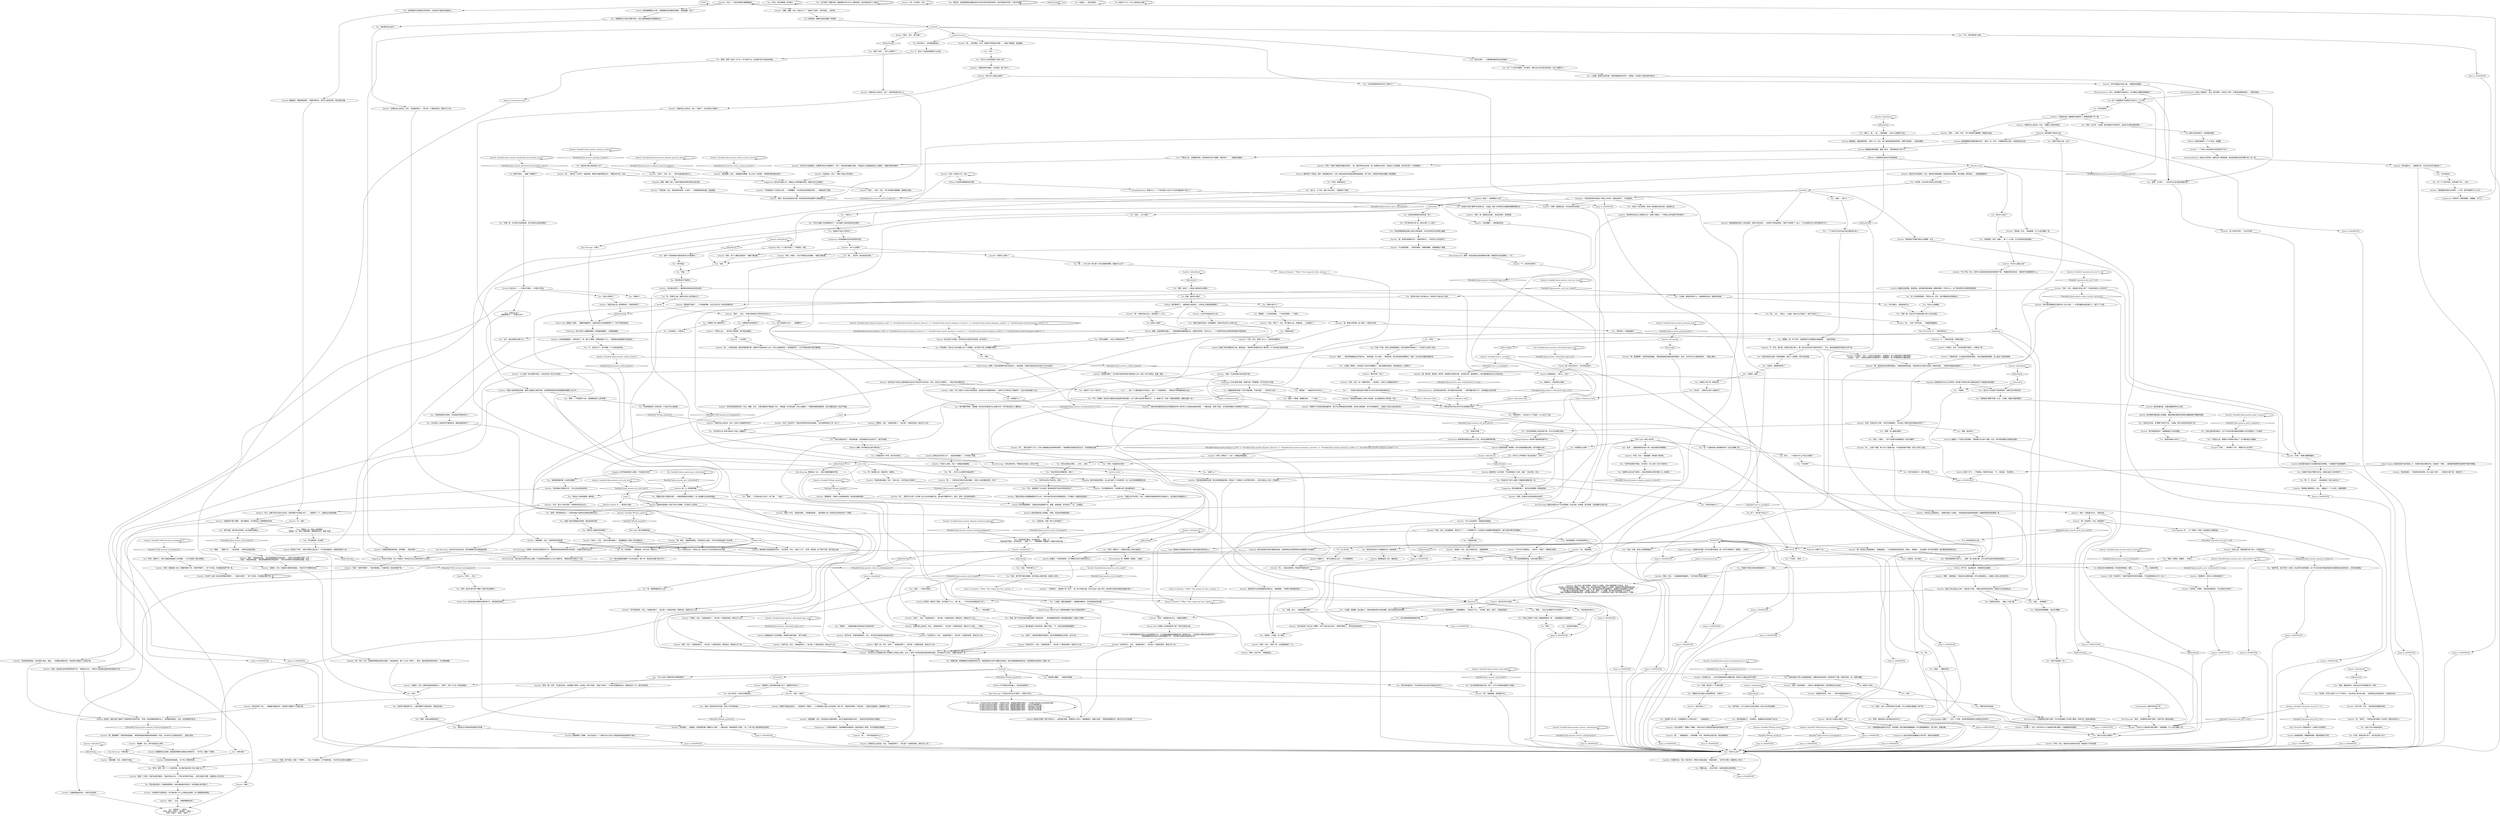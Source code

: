 # PLAZA / ANNETTE
# Daughter of the book shop clerk is standing outside with a small book stand in order to make the shop more inviting. You chat her up.
# ==================================================
digraph G {
	  0 [label="START"];
	  1 [label="input"];
	  2 [label="Annette: “我很抱歉，先生，我真的不知道。”"];
	  3 [label="Kim Kitsuragi: “冰熊冰箱？”"];
	  4 [label="You: “你为什么不帮我呢？我已经没救了，对吗？”"];
	  5 [label="Annette: “犯罪小说讲的是凶杀案，或者入室盗窃之类的内容。还有警察或者私家侦探破案和抓捕犯人的工作。”"];
	  6 [label="Annette: “妈妈说很好。一开始她也有些害怕，有人说这个房子……”她转过头望了望。“被诅咒了。”"];
	  7 [label="You: “被诅咒？怎么个诅咒法？”"];
	  8 [label="You: “破产。”"];
	  9 [label="Jump to: [MAINHUB]"];
	  10 [label="You: “这些……名人是谁？”"];
	  11 [label="You: “这些名人听起来像是一群笨蛋。”"];
	  12 [label="You: “我是一个警探。我推断你是……一个女孩。”"];
	  13 [label="Annette: “不是哈里，先生。我说的是毛很多。头发多……”她摇摇晃晃地站着，有些困惑。"];
	  14 [label="Endurance: 这可不是什么健康的模样。肌肉越来越健壮，心脏越来越弱。"];
	  15 [label="Conceptualization: 他的样子画的根本就不对。"];
	  16 [label="Annette: 她检查着封面，试着估量警探的内心活动。"];
	  17 [label="Annette: “如果你这么说的话，先生。”她调皮地笑了。“他只是一个虚构的角色，根本比不上你。”"];
	  18 [label="Annette: “当然。你来过好几次呢。”她专注地看着你。“你比我上次看见你的时候绝对好多了！”"];
	  19 [label="Annette: 她看着你，眼底满是同情。“如果你想的话，我们可以聊点别的。聊点更好的事。”"];
	  20 [label="Annette: “我觉得名气好像不是这么回事啊，先生……”"];
	  21 [label="You: 别开玩笑了，这些事我都知道！"];
	  22 [label="You: “那这个诅咒……有什么表现吗？”"];
	  23 [label="Annette: “呃……我不确定，先生。我真的不知道诅咒的事……”她看了看周围，有些困惑。"];
	  24 [label="You: “嗯嗯。”（摸摸下巴。）“诅咒的事……暂时先说道这里吧。”"];
	  25 [label="Kim Kitsuragi: “在这次对话开始之前，我们想要解决的问题就是犯罪。”"];
	  26 [label="Drama: 不是头，孩子，是*头脑*！"];
	  27 [label="You: “坚韧不拔。完全不顾个人安危。你必须学会承受痛苦。这个叫马伦的家伙看起来就是会哭着跑回去找妈妈的人。根本没有胆量。”"];
	  28 [label="nohub"];
	  29 [label="Annette: “又见面了，先生！这次你对令人兴奋的新书感兴趣吗？”她慢慢地来回摇晃。"];
	  30 [label="You: 别告诉我该怎么做。"];
	  31 [label="Jump to: [GREETHUB]"];
	  32 [label="Annette: “哦，那很棒啊！”她的笑容很温暖。“我希望前面有刺激的冒险等着你！而且，也许你可以让我妈妈变得……没那么害怕。”"];
	  33 [label="Annette: “天黑的时候，灯光就会变得特别漂亮。”她扫视着周围的建筑，脸上露出了愉快的表情。"];
	  34 [label="Inland Empire: 那为什么这一切感觉就像是个悲伤又奇怪的梦境？"];
	  35 [label="You: “你妈妈跟我说了诅咒的事，不过她不肯让我调查。”"];
	  36 [label="Annette: “呃……”她不知道该说什么了。"];
	  37 [label="Annette: Variable[\"XP.help_annette\"]"];
	  38 [label="Variable[\"XP.help_annette\"]", shape=diamond];
	  39 [label="!(Variable[\"XP.help_annette\"])", shape=diamond];
	  40 [label="Annette: “什么老鼠？我只是看书而已。从来没在这个地方见过老鼠。”"];
	  41 [label="You: “听起来像是很适合晚上给自己讲的故事。也许名声其实并没有那么重要。”"];
	  42 [label="Annette: “不，先生，我不能。克制实在是太累人。要一直记住这样说已经够辛苦的了。不过，我还是很感谢你说我可以停下来。”"];
	  43 [label="Annette: “这幅表情挺友好的，大部分时间来说。”"];
	  44 [label="Annette: “那是什么意思？”"];
	  45 [label="You: “看看我！一头丑恶的野兽，一个失败的警察。一个耻辱。”"];
	  46 [label="Annette: “一张明信片，”她观察了你一阵子。“是一张小的纸片画。你可以在另一面上写字，然后把它送给你的朋友或者是*爱人*。”"];
	  47 [label="dumbhub"];
	  48 [label="Annette: “浪漫小说不会写的，先生。这里面写的都是些漂亮又善良的人，而且最后大家都很开心。”"];
	  49 [label="Jump to: [MAINHUB]"];
	  50 [label="You: “名声……就留给那些自负的人吧。我还有更好的事要做。”"];
	  51 [label="You: “也许……？”"];
	  52 [label="Annette: 她的目光落在了窗户的标志上，上面写着*犯罪，浪漫和名人传记*。她面露喜色，指着它说道：“但是我知道那些书！我们可以讨论书的事。”"];
	  53 [label="You: “好吧。我会展示给你看！”"];
	  54 [label="Annette: “抱歉，抱歉，先生。我还太小了？”她结巴了起来。“我不知道……我不能……”"];
	  55 [label="You: “他们为了出名做了所有那些事，也就*应该*得到惩罚。”"];
	  56 [label="You: “没事的。”"];
	  57 [label="You: “你听见我的话了。把手举起来。”"];
	  58 [label="Annette: “你知道的……就像是一只黑夜里的猫！眼睛又大又圆。”一想到这里，她咯咯地笑了起来。“在一个男人脸上看见确实挺古怪的。”"];
	  59 [label="Electrochemistry: 哦耶！你现在就应该找回那种派对眼。把那些亮片贴在眼睛上，小子。"];
	  60 [label="You: “需要头脑……还有*思想*，如果你能明白我的意思。”"];
	  61 [label="Encyclopedia: 哇！喂喂喂！别着急，小姑娘！"];
	  62 [label="Annette: “嗯嗯，”她回答道，“而且还有点像是谜题。你可以猜谁是犯人，或者好人是怎么抓住他们的。”"];
	  63 [label="You: “……每一个人都在撕扯对方的内心，留下一个空虚的缺口，一颗还会不停刺痛的真空心脏！”"];
	  64 [label="You: “是啊，我老了。大家身上都会发生这种事。”"];
	  65 [label="Kim Kitsuragi: “是的，大家都明白你是*法律*。你真不用一直挂在嘴边。”"];
	  66 [label="You: 我说这些东西我都知道，而且我的确知道，该死。"];
	  67 [label="Jump to: [MAINHUB]"];
	  68 [label="Savoir Faire: 还好她说派对眼的时候声音不大，她妈妈就在附近……"];
	  69 [label="Annette: “我不是有意冒犯你的，先生。抱歉，先生。只是你看起来不像迪克·马伦。”她指着一本书的封面，你在上面看见一个魁梧的维斯珀裔警官。他正冷酷地站在一具女尸前面。"];
	  70 [label="You: 什么也不说。"];
	  71 [label="You: “好吧，现在我要做一些*推论*。”"];
	  72 [label="You: Variable[\"plaza.annette_perc_whitecheck\"]"];
	  73 [label="Variable[\"plaza.annette_perc_whitecheck\"]", shape=diamond];
	  74 [label="!(Variable[\"plaza.annette_perc_whitecheck\"])", shape=diamond];
	  75 [label="You: “有意思。谢谢。”"];
	  76 [label="Annette: “感谢你的好意，先生……”她不知道还能说些什么。"];
	  77 [label="Inland Empire: 是啊，你肯定是那种*死后*成名的人。谁知道呢，你甚至可能会因为死去的*方式*出名呢！"];
	  78 [label="Annette: “那很棒啊，先生！”她的笑容非常热情。"];
	  79 [label="Annette: “为什么会这样呢？”她看起来很困惑。"];
	  80 [label="Annette: “或者是穷姑娘爱上有钱人的故事。总之就是男女之间的事，先生。”"];
	  81 [label="Annette: “哦，那是比莉阿姨。她人很好，只是有点忧虑。”"];
	  82 [label="You: “你必须花钱才能赚到钱，明白了。”"];
	  83 [label="Annette: “好吧，我明白了，先生！”她看起来很困惑。"];
	  84 [label="Kim Kitsuragi: “它没有以任何方式*表现*。它根本不存在。”"];
	  85 [label="You: “小姑娘，请原谅我跑题了。我想跟你聊聊书，还有其他类似的话题。”"];
	  86 [label="Jump to: [MAINHUB]"];
	  87 [label="Annette: 她伸出红彤彤的小手——她的指甲磨破了，几乎啃到了肉里。"];
	  88 [label="Suggestion: 其实她被折服了，她的反应更像是一种防御反射。"];
	  89 [label="Annette: “是啊，但是你已经没有那种派对眼了。”"];
	  90 [label="You: “还不够吗？我敢打赌，我能推断出你*为什么*要咬指甲。我已经想出好几个理由了。”"];
	  91 [label="Annette: 她点点头——一半是出于挑衅，一半是出于热忱。"];
	  92 [label="Annette: “是的，先生。”小姑娘疑惑地看着你。“也许你会对书感兴趣呢？”"];
	  93 [label="Annette: 她露出一个非常关切的表情。“我想我们可以换个话题，先生。我不是有意要让你感到失落的。”"];
	  94 [label="Annette: “是啊，我能看出来。你已经没有派对眼了。”"];
	  95 [label="You: “我可以帮忙——只要残暴地废除自由市场就好。”"];
	  96 [label="You: “灵活性。世界上有成千上万个不同的人，你必须进入他们的大脑——有时候你必须变成凶手，才能抓住凶手。”"];
	  97 [label="Annette: “别这么说。他甚至都不是个真人。你是真实的。”"];
	  98 [label="Annette: IsKimHere()"];
	  99 [label="IsKimHere()", shape=diamond];
	  100 [label="!(IsKimHere())", shape=diamond];
	  101 [label="You: “我喜欢玩游戏……跟别人斗智斗勇。”"];
	  102 [label="You: “好吧，我明白了。我可以看起来跟迪克·马伦很像——只不过我是个真正的警官。”"];
	  103 [label="Jump to: [MAINHUB]"];
	  104 [label="Annette: Variable[\"plaza.annette_heard_of_doomed\"]"];
	  105 [label="Variable[\"plaza.annette_heard_of_doomed\"]", shape=diamond];
	  106 [label="!(Variable[\"plaza.annette_heard_of_doomed\"])", shape=diamond];
	  107 [label="Annette: “这是家书店，先生！我们卖书、明信片还有些桌游。”她指向窗户。“名字叫*犯罪、浪漫和名人传记*。”"];
	  108 [label="Annette: “我的名字叫安妮特，先生。我妈妈叫普莱桑斯，她是这家店的老板。她在里面，照料柜台……或者是整理库存。”"];
	  109 [label="You: “那有没有讲穷小子跟富家女在一起的故事？”"];
	  110 [label="You: “难道你不该去上学的吗？”"];
	  111 [label="Annette: “是的……先生。”你意识到她完全不明白你在说什么。"];
	  112 [label="You: “看那些书也没能让你变得更有名，不是吗？”"];
	  113 [label="Jump to: [Annette: \"\"Mhm!\" She stamps her feet, waiting...\"]"];
	  114 [label="Annette: “你没那么老……也许你还能做些真正重要的事。某些可以*震惊全世界*的事！”"];
	  115 [label="Empathy: 她并没有因为你的问题感到苦恼。她觉得指出任何察觉到的古怪都是不太礼貌的。"];
	  116 [label="You: “那是谁？”（指着浏览书本的女人。）"];
	  117 [label="You: “咳！我没那么老！我挺好的，谢谢你。”"];
	  118 [label="You: “听起来挺严重的。也许我应该……调查一下。”\n“听起来挺严重的。也许我应该……调查一下。”（眯起眼睛，看着窗户上嘎吱作响的木板。）"];
	  119 [label="Annette: Variable[\"plaza.annette_greeting_done\"]"];
	  120 [label="Variable[\"plaza.annette_greeting_done\"]", shape=diamond];
	  121 [label="!(Variable[\"plaza.annette_greeting_done\"])", shape=diamond];
	  122 [label="Jump to: [suspiciouscurse]"];
	  123 [label="Annette: 小女孩不知道该说什么好。"];
	  124 [label="You: “我……呃……别担心，小姑娘。我有点过于激动了。我们不说这个了。”"];
	  125 [label="You: 我的心里没有留下一丝骄傲的情绪。"];
	  126 [label="Annette: “这个笑话不好笑，一点也不好笑。”"];
	  127 [label="Annette: “呃……弗利多，也许吧？”她耸耸肩，眼里闪烁着同情的目光。“酒精对你不好，先生。”"];
	  128 [label="You: 这个小姑娘根本不知道自己在说什么！忘了吧。"];
	  129 [label="You: “所以……一开始你为什么不说认识我呢？”"];
	  130 [label="Annette: 她看着你，眼底满是同情。“振作一点，先生。做个虚构角色要容易得多，他都不用处理……真实的事情。”"];
	  131 [label="Annette: 她感觉到一点点失望，不过很快就走了出来，说道：“没关系的，先生。”"];
	  132 [label="nokimnokim"];
	  133 [label="Kim Kitsuragi: 警督没有因为这个评论而畏缩，完全没有一丝畏缩。毫不畏缩，这是需要付出努力的。"];
	  134 [label="Annette: IsKimHere()"];
	  135 [label="IsKimHere()", shape=diamond];
	  136 [label="!(IsKimHere())", shape=diamond];
	  137 [label="You: “这只是普通的物品买卖，孩子。对于大多数来说都是行不通的。”"];
	  138 [label="Kim Kitsuragi: “犯罪是一种违背法律规定的行为，需要接受民事或者刑事判决的惩罚。它是被*法律*禁止的。”"];
	  139 [label="You: “不管怎么说，在破案的时候，你的身体状况并不重要。而是你的……”（指着你的脑袋。）"];
	  140 [label="You: “没种的男人！马伦没什么了不起的，什么也比不上我。”"];
	  141 [label="Annette: “那方面的书……我看得不多。也许你应该问问我妈妈？”"];
	  142 [label="Half Light: 这些人该*死*。"];
	  143 [label="Annette: “我很抱歉，先生，现在我没办法跟你聊天。我正忙着我的家庭作业呢……我现在有好多家庭作业要做。”"];
	  144 [label="mullenhat"];
	  145 [label="Savoir Faire: 好像有人说*偷溜进地下室*？我们应该这么做。"];
	  146 [label="Conceptualization: *那是*什么？一个未完成的小说点子卡在你前脑的某个地方了？"];
	  147 [label="Electrochemistry: 之后有机会的时候，你应该解决这些问题——只要*喝醉*就可以了。这样就能让他们好看！"];
	  148 [label="Composure: 你没能推断出任何实质性的东西。"];
	  149 [label="Annette: “现在我在家学习。我要帮妈妈维持这家店的运转。”"];
	  150 [label="Annette: “是不应该，但是好像是真的。总之，他们说在这里做生意会被诅咒的。”"];
	  151 [label="Annette: “那也太恶心了。”"];
	  152 [label="Annette: “但是它能让名人变得更有名！”她愉快地笑了。"];
	  153 [label="Annette: “是的！还有希望的……很多名人都是晚年成名，甚至是死后才出名的。”"];
	  154 [label="You: “谢谢你，小姑娘。你人很好。”"];
	  155 [label="Jump to: [MAINHUB]"];
	  156 [label="You: “我得走了。”[离开]\n“好吧，再见。回见了，安妮特。”[离开。]\n“好的，明白了。回见。”[离开。]"];
	  157 [label="Jump to: [MAINHUB]"];
	  158 [label="You: “你真是个好士兵，已经懂得努力工作的价值了。”（拍拍她的头。）"];
	  159 [label="You: “生活很恶心。非常恶心。”"];
	  160 [label="Annette: “这种情况不是很常见。你不能在两个坏人之间做出选择吧，没人想看那种故事的。”"];
	  161 [label="Annette: “那真是太酷了！也许他们会用你的相片做封面什么的！站在一具尸体旁边，拿着一把枪……”"];
	  162 [label="You: “不过，如果我死了才出名呢？那样就享受不到名声带来的好处了。”"];
	  163 [label="Annette: “你说的很有道理，先生！”她点点头，也许有些过于激动了。"];
	  164 [label="Annette: “如果你这么说的话，先生！”她的笑容很打动人心。"];
	  165 [label="Annette: IsKimHere()"];
	  166 [label="IsKimHere()", shape=diamond];
	  167 [label="!(IsKimHere())", shape=diamond];
	  168 [label="mindhub"];
	  169 [label="Volition: 抱歉，我不确定自己是不是听错了……"];
	  170 [label="Annette: “是的……好的，先生！”她飞快地眨巴着眼睛，即困惑又放松。"];
	  171 [label="You: “还有些其他提示……”"];
	  172 [label="Annette: “希望如此，先生！”她揉了揉自己的红鼻子。"];
	  173 [label="Jump to: [MAINHUB]"];
	  174 [label="Annette: “呃，不太明白，先生。”"];
	  175 [label="You: “看见没，这就是看那些胡编乱造的马伦的书给你带来的影响。现在你面对的可是一个真正的警察。”"];
	  176 [label="Annette: “是的，先生！”她调皮地笑了。“他只是一个虚构的角色，我明白的。他根本比不上你。”"];
	  177 [label="Drama: 嘘！您忘记托词了。您大声说出来了。"];
	  178 [label="Annette: Variable[\"plaza.annette_whitecheck_logic_you\"]"];
	  179 [label="Variable[\"plaza.annette_whitecheck_logic_you\"]", shape=diamond];
	  180 [label="!(Variable[\"plaza.annette_whitecheck_logic_you\"])", shape=diamond];
	  181 [label="Annette: “我很抱歉，先生。”她看着你的眼睛，脸上闪过一丝同情。“希望情况很快就会变好。”"];
	  182 [label="Annette: “你好啊，大警探。”她的笑容很热情。“你又是来买书的吗？”"];
	  183 [label="Jump to: [GREETHUB]"];
	  184 [label="You: 好了，我已经下定决心了。"];
	  185 [label="Annette: “每片雪花都像是天空赐予的一份小礼物。”一片雪花飘落在她的鼻子上，她打了个冷战。"];
	  186 [label="You: “我想，一切都会好的。”"];
	  187 [label="Jump to: [MAINHUB]"];
	  188 [label="Annette: “我想它可能会适合你……”她递给你一顶帽子——几乎跟封面上迪克·马伦的帽子一模一样。“感谢你的帮助！不是对我——而是对这座城市。就像警探一样。”"];
	  189 [label="You: “还有一件事。我怎么进到那里面去？我已经跟你妈妈聊过了，不过她不让任何人进去。”"];
	  190 [label="Annette: “有时候他们会暂时分手，不过之后总是会和好的。”"];
	  191 [label="Annette: IsKimHere()"];
	  192 [label="IsKimHere()", shape=diamond];
	  193 [label="!(IsKimHere())", shape=diamond];
	  194 [label="Half Light: 他们全都是笨蛋。"];
	  195 [label="Annette: Variable[\"doomed.annette_altgreet_passives_shown\"]"];
	  196 [label="Variable[\"doomed.annette_altgreet_passives_shown\"]", shape=diamond];
	  197 [label="!(Variable[\"doomed.annette_altgreet_passives_shown\"])", shape=diamond];
	  198 [label="Annette: “好吧……先生。”"];
	  199 [label="You: “生意怎么样？”\n（摆脱掉寒冷。）“生意怎么样？”"];
	  200 [label="You: “老鼠一直在啃你的手指甲。恶劣工作环境的童工……”"];
	  201 [label="Annette: “我是一个信号，代表书店是开着的。”她急切地点点头。“不然大家可能不知道……他们会错过*犯罪、浪漫和名人传记*的。”"];
	  202 [label="Annette: “是的……先生。”她略带歉意的笑了。"];
	  203 [label="You: “如果真的写的很好呢？”"];
	  204 [label="You: “经济完全是关乎信任的，好吧。”"];
	  205 [label="Annette: “如果你这么说的话，先生！”她笑了，也许有些过于激动了。"];
	  206 [label="You: “贪婪，孩子。一直都是因为贪婪。”"];
	  207 [label="Empathy: 黑暗，傲慢，暴力。很有可能是对某种东西的过度补偿。"];
	  208 [label="Jump to: [MAINHUB]"];
	  209 [label="Annette: “不过那好像是……同样的事情。”她眯起眼睛，试图破解这个难题。"];
	  210 [label="Jump to: [Romance hub]"];
	  211 [label="Annette: 她摇摇晃晃，频繁更换双脚，看起来困惑又不安。"];
	  212 [label="Annette: Variable[\"plaza.annette_paint_romance\"]"];
	  213 [label="Variable[\"plaza.annette_paint_romance\"]", shape=diamond];
	  214 [label="!(Variable[\"plaza.annette_paint_romance\"])", shape=diamond];
	  215 [label="Jump to: [MAINHUB]"];
	  216 [label="You: “仔细一想，这似乎并不是适合跟小孩子讨论的话题。”"];
	  217 [label="Annette: 她紧张地看了看周围。双手还是紧紧握在身前。她不想展示出来。"];
	  218 [label="You: “你这么觉得吗？好吧，那就做得更好一些——做些跟我有关的推断吧。”"];
	  219 [label="Annette: “因为你平时不这样。”"];
	  220 [label="You: “我有跟你说过话吗？”"];
	  221 [label="Annette: “当然不会，先生。”她调皮地笑了。“他只是一个虚构的角色，根本比不上你。”"];
	  222 [label="You: “警察必须有*正确的东西*。一种根深蒂固的法律意识。没人会跟着马伦这样的弱者。”"];
	  223 [label="You: “事实上，我……我……我很抱歉……我什么也推断不出来。”"];
	  224 [label="Kim Kitsuragi: 警督慢慢地——极其缓慢地——意识到了什么。“派对眼。是的，当然了。那就说得通了。”"];
	  225 [label="You: “我很伤心，而且我的头很痛。”"];
	  226 [label="You: “没什么，忘了吧。迪克·马伦烂透了，我就是这个意思。”"];
	  227 [label="Jump to: [Annette: \"\"Mhm!\" She stamps her feet, waiting...\"]"];
	  228 [label="Annette: “嗯！”她跺跺脚，等待着你开口。"];
	  229 [label="Annette: “当然了，先生。呃……”她不知道还能说些什么。"];
	  230 [label="Annette: “那我就不知道了……不过我能想象，出名之后生活一定会变得更好吧。”"];
	  231 [label="Annette: “嗯。妈妈真的会变得特别激动。”她摇摇晃晃地站着。“我觉得你可以想办法消除一些她的恐惧……然后她可能就会相信你了。”"];
	  232 [label="Jump to: [MAINHUB]"];
	  233 [label="Annette: “呃……这是个问题。唯一的入口就是书店，不过我妈妈挺严格的，她不让任何人进去。”"];
	  234 [label="Annette: “一台冰箱？”"];
	  235 [label="Jump to: [MAINHUB]"];
	  236 [label="Annette: “我很高兴能帮到你，先生。”她露出了一个大大的、热情的微笑。"];
	  237 [label="Annette: Variable[\"XP.help_annette\"]"];
	  238 [label="Variable[\"XP.help_annette\"]", shape=diamond];
	  239 [label="!(Variable[\"XP.help_annette\"])", shape=diamond];
	  240 [label="You: “他的样子画的都不对。人类的肩膀不可能这样的，透视完全错了。”"];
	  241 [label="Annette: “没错。不过目前我们的生意还不错。”"];
	  242 [label="Logic: 看来绝大多数看这些书的人都没有因此而变成名人。"];
	  243 [label="You: “你不用叫我‘先生’的。我也只是个工人而已。”"];
	  244 [label="Annette: “也许它们只是害怕……这些书！”她笑了，略微有点紧张。"];
	  245 [label="You: “你为什么会觉得我是个成年人呢？”"];
	  246 [label="Annette: 她露出一个探询的表情，并不理解你古怪行动背后的含义。"];
	  247 [label="Jump to: [dumbhub]"];
	  248 [label="noshivershub"];
	  249 [label="Annette: “呃……”女孩在你们俩之间来回地看。“还有什么别的要谈的吗，先生？”"];
	  250 [label="Annette: “你是什么意思，先生？”她看起来很谨慎。"];
	  251 [label="You: “你在咬指甲。”"];
	  252 [label="Electrochemistry: 别这么吊着我们，老兄。敞开胸怀，体验这个世界，扩展你的感悟和知觉——用安非他命。"];
	  253 [label="Annette: “不像你，先生。”她调皮地笑了。“他只是一个虚构的角色，根本比不上你。”"];
	  254 [label="Annette: 她的眼睛里闪烁着同情的光芒。“振作一点，先生。不需要把你自己跟一个虚构角色对比的。”"];
	  255 [label="You: “其实，我宁愿不做任何推断。每次我这么做的时候，就会有人受伤。”"];
	  256 [label="Annette: “学校？”她揉了揉被冻得通红的鼻子。“呃，我的学校在布吉街，是一栋黄色的大房子。那边的人负责管理。他们说它是一个*慈善团体*。”"];
	  257 [label="You: “他们没有被诅咒。不过你妈妈应该从他们的错误当中学习。”"];
	  258 [label="Annette: IsKimHere()"];
	  259 [label="IsKimHere()", shape=diamond];
	  260 [label="!(IsKimHere())", shape=diamond];
	  261 [label="Annette: “犯罪就是罪犯做的事。还有警察……解决的事？”"];
	  262 [label="You: “灵魂。那个叫马伦的家伙看起来像个*提线玩偶*——谁会尊重那张脸啊？根本画都没画对！他缺少*灵魂*。”"];
	  263 [label="Annette: “是的！就像迪克·马伦一直戴的那顶一样。”她咧开嘴笑了。“有了它的话，你会看起来更严肃一些。”"];
	  264 [label="Annette: “是的！”她咧开嘴笑了。“我打赌你戴上一定很好看。肯定显得很严肃。”"];
	  265 [label="Jump to: [MAINHUB]"];
	  266 [label="Composure: 一个疯狂的瘾君子，他的眼睛会快速转动。她说的是这个意思。你也可能是在做鬼脸。"];
	  267 [label="Empathy: 你赢不了的。"];
	  268 [label="You: “你叫什么名字？”"];
	  269 [label="MAINHUB"];
	  270 [label="You: “犯罪是怎么回事？！”"];
	  271 [label="You: “如果你以后长成个聪明人，就会发现根本没有所谓的‘大人’这回事。”"];
	  272 [label="Annette: “他们为什么要这么做呢，先生？”"];
	  273 [label="You: “好吧，是啊，等下一个人来的时候，你又要开始叫他们‘先生’或者‘女士’了。”"];
	  274 [label="Annette: “不管怎么说……”她又看了看周围，鼻子被冻地通红。"];
	  275 [label="Annette: “呃……那也许可以吧。也许那个女士会决定谁都不选，因为她不需要坏男人。是的，那样一定会很有意思的！”"];
	  276 [label="Annette: Variable[\"plaza.annette_exit_mid_intro\"]"];
	  277 [label="Variable[\"plaza.annette_exit_mid_intro\"]", shape=diamond];
	  278 [label="!(Variable[\"plaza.annette_exit_mid_intro\"])", shape=diamond];
	  279 [label="Annette: “很明显，先生。”她调皮地笑了。“他只是一个虚构的角色，根本比不上你。”"];
	  280 [label="Annette: “呃……没有？我不知道……”她疑惑地看着你。"];
	  281 [label="Annette: “嗯！”她热切地点点头，显然是松了一口气。"];
	  282 [label="You: 这就是我！像塞尔维亚的雄狮一样骄傲。"];
	  283 [label="Volition: 是时候放手了。你都快把小孩弄哭了。这样会让你感到很骄傲吗？"];
	  284 [label="Volition: 你不是真正的机器人，你应该知道的吧？"];
	  285 [label="Annette: “是的！我一直都站在这里。”她站在原地，来回摇晃。"];
	  286 [label="Annette: “他当然不行，先生。”她调皮地笑了。“他只是一个虚构的角色，根本比不上你。”"];
	  287 [label="Annette: “像你一样，先生，当然了。”她调皮地笑了。“他只是一个虚构的角色，根本比不上你。”"];
	  288 [label="Rhetoric: 这里面肯定有经济方面的原因。"];
	  289 [label="You: “不，这样太过了。我不想跟一个小女孩说这种话。”"];
	  290 [label="You: “好吧，我想我会的。”"];
	  291 [label="Annette: Variable[\"plaza.annette_shivers_schoolmemory\"]"];
	  292 [label="Variable[\"plaza.annette_shivers_schoolmemory\"]", shape=diamond];
	  293 [label="!(Variable[\"plaza.annette_shivers_schoolmemory\"])", shape=diamond];
	  294 [label="Annette: “是的！”她愉快地说道。“请去里面看看我们的商品吧——明信片和桌游都在里面，先生。”\n“是的！”她愉快地说道。“请去里面看看我们的商品吧——你问过的明信片和桌游都在里面，先生。”"];
	  295 [label="Annette: 安妮特看着你刮过胡子之后刺楞楞的下巴。它与周围油腻腻的络腮胡形成了鲜明的对比。“也许我可以跟你说说我们的书？”\n安妮特看着你刮过胡子之后刺楞楞的下巴。“也许我可以跟你说说我们的书？”"];
	  296 [label="Jump to: [suspiciouscurse]"];
	  297 [label="You: “我可以问你点问题吗？”"];
	  298 [label="GREETHUB"];
	  299 [label="Annette: “先生？你还好吗？”她的声音突然传进你的脑海。“你已经默默地站了好一会儿了……”"];
	  300 [label="Annette: Variable[\"XP.help_annette\"]"];
	  301 [label="Variable[\"XP.help_annette\"]", shape=diamond];
	  302 [label="!(Variable[\"XP.help_annette\"])", shape=diamond];
	  303 [label="Annette: “是的，她会因为这件事变得特别严厉。”安妮特点点头。“妈妈不让我溜进后面的房间或者地下室。”"];
	  304 [label="You: “嗨。”"];
	  305 [label="Annette: “这类书讲的都是有钱的女性需要在好男人和坏男人之间做出选择的故事。”一想到这里，她笑了起来，也许是在想象处于这种情况下的自己。"];
	  306 [label="You: “有些人不会注意到，其他人没有被恰当地忘掉。这就是生活。”"];
	  307 [label="You: “你很冷。我能帮到你吗？”"];
	  308 [label="Annette: “谢谢你，先生！我工作很努力的。”她面带微笑。"];
	  309 [label="Annette: “我知道，先生。”她跺跺脚，为了让自己暖和一些。"];
	  310 [label="You: “如果两个男人都很坏呢？”"];
	  311 [label="You: “你知道的，经济，就像……每一个人买卖、生产和消费东西的网络。”"];
	  312 [label="Annette: “我想是因为她的丈夫很坏。人不好，要不就是帮不上什么忙。”"];
	  313 [label="Annette: “别伤心，先生。”她似乎真的很担心。“很抱歉我说了迪克·马伦的那些话。”"];
	  314 [label="Annette: “那就算不上是合格的浪漫小说了。更像是日常生活！”"];
	  315 [label="You: 这是什么感觉？"];
	  316 [label="Jump to: [Romance hub]"];
	  317 [label="Annette: “好吧！”她睁大眼睛看着你。"];
	  318 [label="Jump to: [MAINHUB]"];
	  319 [label="Annette: 她看着封面的插图，皱紧了眉头。“那好像有些小孩子气……”"];
	  320 [label="Annette: “也许你可以给我展示一些警察*真正的*推理技巧，先生？”她的笑容温暖又安慰，不像迪克·马伦那副高高在上的模样。“就像书里写的那样！”"];
	  321 [label="Annette: “头。没错！”"];
	  322 [label="You: “不不，你想想！他们陷入痛苦和互相指责的恶性循环。这个过程只会变得*特别冗长*，让人筋疲力尽，终其一生都伤痕累累，就像幻肢症一样！”"];
	  323 [label="Annette: “很抱歉，先生，我不知道该怎么帮你……”"];
	  324 [label="Jump to: [MAINHUB]"];
	  325 [label="Annette: “如果你这么说的话，先生。还有什么我能帮你的吗？”"];
	  326 [label="Annette: Variable[\"plaza.annette_white_success_nervous\"]"];
	  327 [label="Variable[\"plaza.annette_white_success_nervous\"]", shape=diamond];
	  328 [label="!(Variable[\"plaza.annette_white_success_nervous\"])", shape=diamond];
	  329 [label="You: “是啊，我找到进入诅咒商业区的办法了。”"];
	  330 [label="Annette: “哈！”她笑了。“你是说冰熊冰箱吗？老天啊，那家伙特别吓人。”"];
	  331 [label="Composure: 能取得的成就还远远不止于此。她也应该做同样的事。"];
	  332 [label="Annette: “不，你没有派对眼了。”"];
	  333 [label="Annette: Variable[\"plaza.annette_blackcheck_electrochem_narco\"]"];
	  334 [label="Variable[\"plaza.annette_blackcheck_electrochem_narco\"]", shape=diamond];
	  335 [label="!(Variable[\"plaza.annette_blackcheck_electrochem_narco\"])", shape=diamond];
	  336 [label="You: “那有没有讲*男女关系*完全没结果的书呢？”"];
	  337 [label="Romance hub"];
	  338 [label="You: “你可以说整个经济都被诅咒了，所以每隔一段时间就会发生崩溃。”"];
	  339 [label="Annette: “那是一本书。”她指向货摊。“书里面有故事——就好像某人用一封特别长的信给你讲了个故事。”"];
	  340 [label="You: “没关系……我其实也没什么要说的了。”"];
	  341 [label="Annette: “遵命！”"];
	  342 [label="You: “这栋危房里居然没有老鼠？怪了。”"];
	  343 [label="You: “名声听起来挺不错的。也许某天，有人会写一本关于我的书。”"];
	  344 [label="Jump to: [MAINHUB]"];
	  345 [label="You: “话说回来，这是一家什么样的商店？”"];
	  346 [label="You: “聪明是当*警察*的唯一方法，小姑娘。我能比他做得更好。”"];
	  347 [label="Annette: “好吧……”她咳嗽了几声。“那要不买几本书吧？”"];
	  348 [label="Annette: “还可以吧，先生。”她还是有些抵触的倾向。"];
	  349 [label="Annette: “那不是很危险吗？”她看着迪克·马伦的插图。"];
	  350 [label="Annette: “你当然可以，先生。”她调皮地笑了。“他只是一个虚构的角色，根本比不上你。”"];
	  351 [label="Annette: “如果你这么说的话，先生。”她调皮地笑了。“他只是一个虚构的角色，根本比不上你的……*灵魂*。”"];
	  352 [label="Empathy: 这就是真正专业主义的体现。他对眼下这种状况的兴趣远远超出了他表露出来的镇定。"];
	  353 [label="You: “和你没关系。不管怎么说，我对这个叫马伦的家伙完全无感。”"];
	  354 [label="You: “哇哦，看看这家伙。我永远也不会变得像马伦一样好。”"];
	  355 [label="Kim Kitsuragi: “大家都明白你是*法律*。所以你的胳膊上才有那个徽章。你真不用一直挂在嘴边的。”"];
	  356 [label="Annette: “好吧，先生。这一切都非常有……*启发性*。还有什么我能帮你的吗？”"];
	  357 [label="You: “迪克·马伦与错误的身份。”"];
	  358 [label="Annette: IsKimHere()"];
	  359 [label="IsKimHere()", shape=diamond];
	  360 [label="!(IsKimHere())", shape=diamond];
	  361 [label="You: “所以那里有一台冰箱？”"];
	  362 [label="Annette: “你看起来不像个警察。”她打量着你，似乎想找出一些像警察的东西。"];
	  363 [label="You: “好吧。”"];
	  364 [label="You: “等等，你是从哪里找到的？”"];
	  365 [label="Annette: 她仔细查看图片，试着找出到底哪里不对。接着，她耸耸肩，把书放在了一边，心有疑虑。"];
	  366 [label="Jump to: [Romance hub]"];
	  367 [label="Annette: “他们说这个诅咒让这里的商店永远也不会真正的兴旺发达，先生。还说它们全都会……”她在寻找正确的词汇……"];
	  368 [label="Annette: “哦，国王啊，皇后啊，老将军，或者是艺术家和作家，还有音乐家，就是那类人。他们通常都有些与众不同的地方。”"];
	  369 [label="Annette: “又见面了，先生！”女孩正在喝热果汁。她看着你，脸上带着害羞又打趣的表情。\n“又见面了，先生！”你看见安妮特正在喝热果汁。她看着你，脸上带着害羞又打趣的表情。"];
	  370 [label="You: “我懂你。我，举个例子，就是控制不住地要做出这幅表情。”（指向你的脸。）"];
	  371 [label="Annette: “哦。好吧。”她朝你眨眨眼，不知道该怎么回应。“我不应该提起迪克·马伦的事……”"];
	  372 [label="famehubb"];
	  373 [label="You: “也许，我应该跟店主聊几句？”"];
	  374 [label="Annette: “呃。”她耸耸肩。"];
	  375 [label="Annette: “不太了解，先生。妈妈不让我溜进后面的房间或者地下室。”她看起来有些失望。“我真的不知道那里有什么。”"];
	  376 [label="You: “因为这样能让网络……正常……运作。”"];
	  377 [label="Empathy: 她并没有真的明白，这么说只是为了让你感觉好一些。反正你的解释都是垃圾。"];
	  378 [label="You: “学校太愚蠢了。没去上学是你的运气。”"];
	  379 [label="Shivers: 在过去的几分钟里，你没有听见女孩的任何话语。你只听到了……"];
	  380 [label="Kim Kitsuragi: “它没有以任何方式*表现*。它根本不存在。我更喜欢像刚才那样——讨论是不是应该大冷天的站在外面。”\n“它没有以任何方式*表现*。它根本不存在。我更喜欢像刚才那样——讨论不同种类的书。”\n“它没有以任何方式*表现*。它根本不存在。我更喜欢像刚才那样——询问迪克·马伦的事。”\n“它没有以任何方式*表现*。它根本不存在。我更喜欢像刚才那样——询问浪漫小说的事。”\n“它没有以任何方式*表现*。它根本不存在。我更喜欢像刚才那样——询问名人传记的事。”"];
	  381 [label="You: “但是金……诅咒的表现……”"];
	  382 [label="Kim Kitsuragi: “没有这种东西。”警督站在你身边，坚定又严肃。"];
	  383 [label="Annette: “好呀！”她宽慰地点点头。“她确实很懂书。”"];
	  384 [label="Annette: “是的……好的，先生！”她飞快地眨巴着眼睛，即困惑又放松。"];
	  385 [label="You: “仔细一想，也许我不应该想起来。说不定我忘记是有原因的。”"];
	  386 [label="Electrochemistry: 宝贝，这种事用不着你担心。你只要担心重要的事情就好！"];
	  387 [label="You: “我真的不喜欢这种侦探推理游戏了……”（总结。）"];
	  388 [label="Annette: “拜托，别傻了。这可不算是恰当的推断。”她翻了翻白眼。"];
	  389 [label="You: “在一个小孩子的眼里，也许是吧。我和马伦之间可是天差地别。他什么都算不上！”"];
	  390 [label="Annette: “谢谢你，先生！我很高兴能帮妈妈看店。”她似乎并不理解你的话。"];
	  391 [label="suspiciouscurse"];
	  392 [label="You: “当机立断的思考能力。这个叫马伦的家伙看起来需要4小时才能想出一个主意来。”"];
	  393 [label="You: “是啊。是啊！而且*一年*又*一年*的拖下去，完全看不到可以解决的迹象……”"];
	  394 [label="Encyclopedia: 别傻了——作为一个专家，你的职责就是把自己知道的告诉所有人。"];
	  395 [label="Annette: “听你这么说我很高兴。”她朝你竖起了大拇指。“你很快就会彻底查明真相的！就像故事里的那些警探一样。”"];
	  396 [label="Annette: “但是，我不知道，你是一个*警察*……”她上下打量着你，口气很是钦佩。“也许你可以想办法说服她？”"];
	  397 [label="Annette: 她压低了声音。“妈妈不想再让我过去了。也不是说我想去。那里真的挺吓人的。”"];
	  398 [label="Annette: “是的。”她笑了。"];
	  399 [label="You: “是啊，穷人都挺无聊的。”"];
	  400 [label="You: “我表示怀疑。”"];
	  401 [label="Annette: “你好，先生！进去看看吧，商店开门了！”一个脸颊胖乎乎、红彤彤的小姑娘朝你微笑着招手。鼻子也因为寒冷冻得通红。"];
	  402 [label="You: “如果我看起来像马伦先生，所有罪犯一看见我就会撒腿就跑。所以我要隐藏身份，混入其中，收集证据。”"];
	  403 [label="You: “因为我会变成一个超级明星警探，出现在报纸和所有地方！这样就能让他们看见了。”"];
	  404 [label="Empathy: 一阵突如其来的风吹起了货架上的书页。她遮住脸笑了，不过她很冷。"];
	  405 [label="You: “书是什么？”"];
	  406 [label="You: “那所有人都很穷的时候呢？”"];
	  407 [label="Annette: “也许看看其他书？”她用拳头揉了揉冻僵的鼻子。"];
	  408 [label="Jump to: [MAINHUB]"];
	  409 [label="Annette: “他们为什么要这么做呢？”"];
	  410 [label="Endurance: 你也*感觉*很老：疲惫不堪，呼吸困难，时不时还会关节痛。"];
	  411 [label="Jump to: [MAINHUB]"];
	  412 [label="You: “是吗？你觉得她有*痛苦至极*的分手故事吗？”"];
	  413 [label="Annette: Variable[\"plaza.annette_kimjanus_cold\"]  or  Variable[\"plaza.annette_kimjanus_famous\"]  or  Variable[\"plaza.annette_kimjanus_romance\"]  or  Variable[\"plaza.annette_kimjanus_mullen\"]  or  Variable[\"plaza.annette_kimjanus_books\"] < 3"];
	  414 [label="Variable[\"plaza.annette_kimjanus_cold\"]  or  Variable[\"plaza.annette_kimjanus_famous\"]  or  Variable[\"plaza.annette_kimjanus_romance\"]  or  Variable[\"plaza.annette_kimjanus_mullen\"]  or  Variable[\"plaza.annette_kimjanus_books\"] < 3", shape=diamond];
	  415 [label="!(Variable[\"plaza.annette_kimjanus_cold\"]  or  Variable[\"plaza.annette_kimjanus_famous\"]  or  Variable[\"plaza.annette_kimjanus_romance\"]  or  Variable[\"plaza.annette_kimjanus_mullen\"]  or  Variable[\"plaza.annette_kimjanus_books\"] < 3)", shape=diamond];
	  416 [label="bodyhub"];
	  417 [label="Annette: 她试着检查迪克·马伦被阴影遮住的臀部。“在我看来不是很僵硬啊……”"];
	  418 [label="Jump to: [MAINHUB]"];
	  419 [label="You: “你可以让我看看。”"];
	  420 [label="Annette: “如果你这么说的话，先生。”她露出了胜利的笑容。"];
	  421 [label="You: “对于我这种警探来说，这实在是太简单了。”"];
	  422 [label="You: “不管怎么说，城里的头号警探又做出了一次*精彩绝伦*的推断。”"];
	  423 [label="Annette: 她盯着迪克·马伦的形象，皱起了眉头。“不，他在这些故事里很聪明。”"];
	  424 [label="Annette: 她看着迪克·马伦的插图，试着探寻他的灵魂。“我不太明白……”"];
	  425 [label="Suggestion: 因为你们彼此认识。她能这么坦然地跟你说话，是因为你们之前聊过。"];
	  426 [label="Annette: 她就在站在那里，晃来晃去，被早春的微风侵袭。她朝你微笑。不知为什么，这个情况突然让你感觉有些熟悉。"];
	  427 [label="Jump to: [Annette: \"\"Mhm!\" She stamps her feet, waiting...\"]"];
	  428 [label="Annette: 她叹了口气——不是放松，而是听天由命。“不。”她说道。“你说得对……”"];
	  429 [label="You: “很高兴能听到你说一切进展顺利。我肯定完全没什么好担心的。”"];
	  430 [label="You: “……然后双方都会因为*毁掉*对方的生活而充满怨恨和苦涩……”"];
	  431 [label="Jump to: [GREETHUB]"];
	  432 [label="Jump to: [MAINHUB]"];
	  433 [label="You: “情况会变得很糟糕，*真正的*糟糕。”"];
	  434 [label="Annette: “也许吧？迪克·马伦总是带着这种帽子……”她高兴地笑了。“有了它的话，你会看起来更严肃一些。”"];
	  435 [label="Annette: 突然间，她回头看了看鼻子下面潦草到可怕的字迹。“好吧。现在我要继续做作业了，免得被妈妈看见。天啦，这玩意真够*难*的……”"];
	  436 [label="Jump to: [MAINHUB]"];
	  437 [label="Annette: “希望你能帮到她。让她没那么害怕，或者……”她看着冻僵的双手，然后把它们藏进了大衣袖子里。"];
	  438 [label="You: “呃，那警察看起来什么样？”"];
	  439 [label="You: “我以前看起来跟那个叫马伦的家伙一模一样。然后我决定要*及时行乐*。”"];
	  440 [label="Annette: “现在一切好些了吗，先生？”"];
	  441 [label="You: “是的。”"];
	  442 [label="Annette: 她看着迪克·马伦，皱起眉头。"];
	  443 [label="Annette: “也有。不过一般穷小子会在中途变富有，或者其实本来就是有钱人，但却不公平地失去了家庭财产，比如大革命或者什么的。”"];
	  444 [label="You: “完蛋。”"];
	  445 [label="Annette: “为什么会那样？”"];
	  446 [label="Annette: 她一心一意地等待着。"];
	  447 [label="Annette: Variable[\"plaza.annette_perc_whitecheck\"] == true"];
	  448 [label="Variable[\"plaza.annette_perc_whitecheck\"] == true", shape=diamond];
	  449 [label="!(Variable[\"plaza.annette_perc_whitecheck\"] == true)", shape=diamond];
	  450 [label="Annette: 她挠了挠冻得通红的小脸，继续说道：“我觉得大家就是为这个看的吧。为了找出他们成名的秘密。”"];
	  451 [label="You: “她为什么忧虑？”"];
	  452 [label="You: “浪漫小说的问题就到这里吧。我还有别的问题。”"];
	  453 [label="Annette: “一个成年人说这种话不会有些孩子气吗？”"];
	  454 [label="You: “小姑娘，很抱歉，我太激动了。我有时候处理不好这种事情。我们还是说回书的事吧。”"];
	  455 [label="You: “是啊，关于那个……也许你可以告诉我去哪里买酒？”"];
	  456 [label="You: “谢谢——今天我对自己又有了一些了解。”（总结。）"];
	  457 [label="You: “我是一名警探。我推断……你很小。”"];
	  458 [label="You: “我真不想这么做。太过了。”"];
	  459 [label="You: “你不用担心。我是来帮忙的。”"];
	  460 [label="Annette: “是的！”她笑着点点头。“就是这样。”"];
	  461 [label="Annette: “数学……”她忧虑地看着自己的笔记本。“真的很难。怎么说呢——是真的难。他们说变富有就需要它。我想，总比站在外面挨冻要好吧。”"];
	  462 [label="Annette: “呃……你说的没错，她有时候是很严格。我真的不知道该说什么好。你可以试着溜进去？”她害羞地笑了，似乎不确定这是不是正确答案。"];
	  463 [label="You: “是的。比如一台特别特别大的冰箱，可以让警察在里面放一具尸体。”"];
	  464 [label="Empathy: 再说了，你能帮她什么呢？"];
	  465 [label="Volition: 你显然有需要解决的问题。"];
	  466 [label="You: “我不知道。”"];
	  467 [label="Annette: “不过，如果书中的主角分手的话，我觉得就不叫浪漫小说了……”她暂停了一下，试着找出合适的答案。"];
	  468 [label="Jump to: [MAINHUB]"];
	  469 [label="You: “嗯……为什么呢？我只是个又老又疲惫的警察。我能有什么用？”"];
	  470 [label="You: “呃，你知道的——挣脱束缚，大吵大闹，释放压力。”"];
	  471 [label="You: “你知道吗，其实没人会长成画上这个人的模样。这只是对于男人的愚蠢幻想罢了。”"];
	  472 [label="Annette: “妈妈说两者都有必要，因为这样能塑造性格。妈妈说一个合格的工人是尽职尽责的——这样才能出人头地，才能成功。”"];
	  473 [label="You: “去上学难道不比这个……更重要吗？”"];
	  474 [label="You: “经济就是富人尽可能地剥削穷人。”"];
	  475 [label="You: “你好。”"];
	  476 [label="Annette: 她慢慢地左右摇晃，圆溜溜的眼睛注视着站在原地的你，一言不发，就像一个怪物。"];
	  477 [label="You: “我不需要*帮助*，我需要一本讲述它到底是*怎么回事*的书，而不是这些乱七八糟的话。”"];
	  478 [label="You: 没错。激活否认模式。"];
	  479 [label="Annette: “不知道我老了之后会怎么样……”她嘟囔到。“也许我也会变得皱巴巴的……”她暗自笑了起来。"];
	  480 [label="You: “等一下。所以说……你知道我吗？我们之前见过？”"];
	  481 [label="Annette: “你当然可以，先生。”她调皮地笑了。“他只是一个虚构的角色，根本比不上你。”"];
	  482 [label="Jump to: [MAINHUB]"];
	  483 [label="You: “没错。一个真正的失败。”"];
	  484 [label="Encyclopedia: 啐……书？明信片？简单！这些就连小孩都知道。"];
	  485 [label="You: “谁在乎桌游呢？没人。”"];
	  486 [label="Annette: “哦，听你这么说我很难过。”她皱起眉头。“不过很快就会好起来的，别担心。故事里……总会遇到一些不好的事情，就在警探查清真相之前。”"];
	  487 [label="You: “小姑娘，帮帮忙。这本迪克·马伦的书被撕破了，我还没看到结局呢。你知道是怎么一回事吗？”"];
	  488 [label="Annette: 突然间，她绽开了笑容，似乎想起了什么。“哦，哦……！你不在的时候我发现了这个。”"];
	  489 [label="You: “一顶侦探帽？”"];
	  490 [label="You: “这是什么？”"];
	  491 [label="You: “我目前正代表你妈妈调查诅咒的事。”"];
	  492 [label="Annette: “迪克·马伦也会这么问的！”她压低了声音。“我是从窗帘背后弄到的。我真的不应该到那边去……”"];
	  493 [label="You: “顺便说一句，我本人就是警察。”\n“顺便说一句，我本人就是警察。就像我说过的，我是*法律*。”"];
	  494 [label="You: “好吧，那也许我不是个警察？或者不再当警察了。”"];
	  495 [label="Empathy: 她不知道这是怎么回事。不过她会记住的。"];
	  496 [label="You: “我觉得诅咒不是真的。”"];
	  497 [label="Annette: 她脸红了。“我不会真的这么说……不过我猜是吧。”"];
	  498 [label="Annette: “呃……钱会全部用完，然后就不能做生意了。”"];
	  499 [label="curse hub"];
	  500 [label="Annette: “也许，是关于书的问题？”安妮特热切地点点头。"];
	  501 [label="Annette: 安妮特还是摆出一副乐于助人的神情，不过她什么也没说。"];
	  502 [label="You: “没错，我在想一个不同的问题。”"];
	  503 [label="You: “你这么觉得吗？”"];
	  504 [label="You: “这是对经营之道的一种热情奉献。没有个人的牺牲，就不会有财富。”"];
	  505 [label="You: “那就叫‘先生’吧。继续坚持。”"];
	  506 [label="Annette: “我很荣幸！还有什么你想知道的吗？”"];
	  507 [label="Composure: 女孩的手一直是紧握的，隐藏着。为什么？"];
	  508 [label="Jump to: [MAINHUB]"];
	  509 [label="Annette: “谢谢你，先生！能帮妈妈看店我很开心。”她笑了，像个小士兵一样站的笔直。"];
	  510 [label="You: 抛弃这个想法。"];
	  511 [label="Annette: 她仔细研究着封面上的图画。维斯珀裔的警探没有表现出健康或者不健康的迹象。"];
	  512 [label="You: “感情愚钝可不是当*警察*的料。他无法跟我敏感的灵魂相提并论。”"];
	  513 [label="You: “你听见我说的话了！我充满自豪，已经准备好谈论这些书了。我们开始吧。”"];
	  514 [label="Annette: “先生？！”她吃惊地睁大眼睛看着你。"];
	  515 [label="You: “喂……你为什么总是把手缩起来呢？”"];
	  516 [label="Empathy: 她知道接下来会怎么样。"];
	  517 [label="Jump to: [MAINHUB]"];
	  518 [label="You: “*派对眼*？”"];
	  519 [label="Annette: “我不知道我必须这么做。”她看起来很困惑。"];
	  520 [label="You: “因为剥削弱者是强者的本性。”"];
	  521 [label="Esprit de Corps: 小孩看见你顶着一双*派对眼*到处跑，我一点也不觉得惊讶，他想到。一点也不。"];
	  522 [label="You: 你错过了什么？为什么感觉这么熟悉？"];
	  523 [label="You: Variable[\"plaza.annette_whitecheck_logic_you\"]"];
	  524 [label="Variable[\"plaza.annette_whitecheck_logic_you\"]", shape=diamond];
	  525 [label="!(Variable[\"plaza.annette_whitecheck_logic_you\"])", shape=diamond];
	  526 [label="Annette: IsKimHere()"];
	  527 [label="IsKimHere()", shape=diamond];
	  528 [label="!(IsKimHere())", shape=diamond];
	  529 [label="You: “哈，你猜怎么着。我想办法进入诅咒商业区了。”"];
	  530 [label="You: “话说，*学校*是什么？”"];
	  531 [label="Kim Kitsuragi: “我们进去书店问问怎么回事，不过我觉得这里没什么可以*调查*的。”警督在笔记本里记了几笔。"];
	  532 [label="You: “好吧，我明白了。犯罪凶杀能让大家兴奋起来。”"];
	  533 [label="Annette: Variable[\"plaza.annette_said_thelaw\"]"];
	  534 [label="Variable[\"plaza.annette_said_thelaw\"]", shape=diamond];
	  535 [label="!(Variable[\"plaza.annette_said_thelaw\"])", shape=diamond];
	  536 [label="Annette: “别难过，先生！马伦甚至都不是真人。你是真人啊！”"];
	  537 [label="Pain Threshold: 不——是你的恢复力。"];
	  538 [label="Pain Threshold: 你能承受住！让痛苦之花绽放吧。"];
	  539 [label="Annette: Variable[\"reputation.the_law\"] >=6"];
	  540 [label="Variable[\"reputation.the_law\"] >=6", shape=diamond];
	  541 [label="!(Variable[\"reputation.the_law\"] >=6)", shape=diamond];
	  542 [label="Annette: Variable[\"plaza.annette_cyclo_not_stupid\"]"];
	  543 [label="Variable[\"plaza.annette_cyclo_not_stupid\"]", shape=diamond];
	  544 [label="!(Variable[\"plaza.annette_cyclo_not_stupid\"])", shape=diamond];
	  545 [label="You: “警察没时间玩游戏。”"];
	  546 [label="You: “我不明白，为什么我自己没有注意到一台巨大的冰熊冰箱呢……”"];
	  547 [label="Kim Kitsuragi: “太棒了。”"];
	  548 [label="You: “没有。”"];
	  549 [label="Jump to: [MAINHUB]"];
	  550 [label="You: “浪漫是什么？”"];
	  551 [label="You: “我明白了。”"];
	  552 [label="You: “你紧张是因为你妈妈，还有她给你带来的压力。”"];
	  553 [label="You: “这么冷的天，你站在外面是因为……”"];
	  554 [label="You: “有时候，你必须写点现实生活中的事。”"];
	  555 [label="Annette: 小女孩凝视着窗户，突然间吃了一惊，瞪大了眼睛，好像回想起了什么：“请随便进去看看我们的商品吧！”"];
	  556 [label="Savoir Faire: 看看这个姿势——僵硬地像跟棍子。他甚至连自己的屁股都擦不了。你可不想变成这样。"];
	  557 [label="Annette: 她的眼睛瞪的大大的，试图理解你突然爆发的情绪。“我很抱歉，先生？”"];
	  558 [label="You: “哈哈，没关系，小姑娘。我只是喜欢开玩笑而已。我永远不会做出那种事的。”"];
	  559 [label="You: “是的。”"];
	  560 [label="Annette: “你的酒醒了。”她快速回复到。"];
	  561 [label="Annette: “这几天你一直东奔西跑，说些什么小教堂，还有大家都背叛了你的话，先生。”\n“你光着上半身到处跑了整整一个星期，先生。跟大家说你是个明星什么之类的。我真的不明白那些明星是谁……”\n“你光着上半身到处跑了整整一个星期，先生。跟大家说世界末日就要到了。我真的不明白那是什么意思……”\n“你光着上半身到处跑了整整一个星期，先生。跟每一个人道歉。我不明白你到底做了什么错事……”\n“你整个星期都在外面跑来跑去的。有时候还没穿衬衫——不停地问别人问题。我不太明白是怎么一回事……”"];
	  562 [label="Jump to: [MAINHUB]"];
	  563 [label="finalehub"];
	  564 [label="Annette: Variable[\"plaza.annette_dumbquestions\"] == 2"];
	  565 [label="Variable[\"plaza.annette_dumbquestions\"] == 2", shape=diamond];
	  566 [label="!(Variable[\"plaza.annette_dumbquestions\"] == 2)", shape=diamond];
	  567 [label="Jump to: [Annette: \"\"Mhm!\" She stamps her feet, waiting...\"]"];
	  568 [label="You: “我不知道。我们说点别的吧。这让我感觉很难过。”"];
	  569 [label="Authority: 不——是你的灵魂，忧郁的灵魂。"];
	  570 [label="Reaction Speed: 不——是你的*头脑*。"];
	  571 [label="You: “看这些书能让我变成名人吗？”"];
	  572 [label="gohub"];
	  573 [label="Annette: “哦，那很棒啊！”她的笑容很温暖。“我希望前面有刺激的冒险等着你！而且，也许你可以让我妈妈变得……没那么害怕。”"];
	  574 [label="Annette: “你好，先生。调查进行地怎么样了？有没有找到什么*诅咒*呢？”"];
	  575 [label="Annette: IsKimHere()"];
	  576 [label="IsKimHere()", shape=diamond];
	  577 [label="!(IsKimHere())", shape=diamond];
	  578 [label="Annette: Variable[\"TASK.doomed_investigation\"]"];
	  579 [label="Variable[\"TASK.doomed_investigation\"]", shape=diamond];
	  580 [label="!(Variable[\"TASK.doomed_investigation\"])", shape=diamond];
	  581 [label="You: 不，给这个小姑娘讲课感觉不太合适。"];
	  582 [label="Encyclopedia: 你骗不到任何人的。"];
	  583 [label="You: 别跟我顶嘴。"];
	  584 [label="Annette: Variable[\"plaza.annette_altgreet_doominvestigation\"]"];
	  585 [label="Variable[\"plaza.annette_altgreet_doominvestigation\"]", shape=diamond];
	  586 [label="!(Variable[\"plaza.annette_altgreet_doominvestigation\"])", shape=diamond];
	  587 [label="Jump to: [MAINHUB]"];
	  588 [label="Annette: Variable[\"TASK.doomed_investigation\"]"];
	  589 [label="Variable[\"TASK.doomed_investigation\"]", shape=diamond];
	  590 [label="!(Variable[\"TASK.doomed_investigation\"])", shape=diamond];
	  591 [label="You: “冰熊冰箱？”"];
	  592 [label="Jump to: [Romance hub]"];
	  593 [label="Suggestion: 你完全不知道。怎么个熟悉法？你肯定又忘记之前听到的什么东西了。"];
	  594 [label="You: “为什么会有人想要*阅读*犯罪故事呢？”"];
	  595 [label="You: “无论如何，如果长得不像他的话，做卧底就容易多了。”"];
	  596 [label="Annette: 她的眼中闪烁着惶恐的目光。“也许是吧，先生。”她叹了口气。“好吧，我知道，这个是坏习惯，我不该这么做。”"];
	  597 [label="You: “嗯……其实吧，我还有别的问题。”"];
	  598 [label="You: “等你再大一点就能理解了。”"];
	  599 [label="You: “她是你亲戚？”"];
	  600 [label="You: “对一个小孩子来说，肯定很好了吧……也许。”"];
	  601 [label="Annette: “嗯。我肯定她能帮忙的！”她笑的很开心。“你还有什么好奇的吗？”"];
	  602 [label="Annette: “也许没有吧！反正没人*需要*一本关于他们自己的书。”她咧开嘴笑了。“看书总是比较好的！”"];
	  603 [label="Annette: “那样一点也不好。”她皱起眉头。"];
	  604 [label="Jump to: [MAINHUB]"];
	  605 [label="shivershub"];
	  606 [label="You: “也许他的情感上有些发育不良，所以才会有暴力倾向。”"];
	  607 [label="You: “你说好多了是什么意思？我看起来就像坨屎一样。”"];
	  608 [label="Empathy: 你让一个小孩子失望了。干得漂亮，冠军。"];
	  609 [label="Annette: “当然了，先生。”她调皮地笑了。“他只是一个虚构的角色，我明白的。他根本比不上你。”"];
	  610 [label="Annette: Variable[\"plaza.annette_anatomy_of_fame\"]"];
	  611 [label="Variable[\"plaza.annette_anatomy_of_fame\"]", shape=diamond];
	  612 [label="!(Variable[\"plaza.annette_anatomy_of_fame\"])", shape=diamond];
	  613 [label="You: “在一个虚构的男人面前黯然失色？这也太残酷了吧。”"];
	  614 [label="You: “也许我可以从*杀害*这些名人开始。追捕他们。”"];
	  615 [label="Jump to: [GREETHUB]"];
	  616 [label="You: “我还知道明信片是什么……那是一张小的纸片画。你可以把它送给你的朋友或是爱人。”"];
	  617 [label="Jump to: [MAINHUB]"];
	  618 [label="You: “你现在在做什么？”"];
	  619 [label="You: “我去里面看过了，你说得对，里面确实有很多破产的企业。”"];
	  620 [label="Annette: 女孩愉快地耸耸肩。“这个嘛，那里特别黑……”"];
	  621 [label="Annette: “是的。像一头熊，不过是白色的。这栋建筑下面有一台冰箱，在地下室里。”她指了指地下。“它的红色眼睛会发光。我曾经去过一次。就在书店背后……”"];
	  622 [label="Annette: “我猜对于大家来说挺刺激的吧。他们可以想象很危险的事情。而且有点像谜题，你可以猜谁是犯人，或者好人是怎么抓住他们的。”"];
	  623 [label="Annette: “拜托，是个人都能注意到的！”她翻了翻白眼。"];
	  624 [label="You: “一个*永远*也无法为自己真正感到高兴的人。”"];
	  625 [label="Annette: “桌游就像是在桌子上玩的游戏，用来打发时间的……有很多不同的桌游呢。”她停下来深思了一会儿。“不过这里的水手大部分都会买卡片。”"];
	  626 [label="You: “明信片是什么？”"];
	  627 [label="Annette: “那些书的绝大多数篇幅都是不开心的。大家为他们失去的东西感到悲伤。不过最后一切都会好起来的！”"];
	  628 [label="Annette: “我觉得你不应该带着那种恐惧生活。”她跺跺脚。“只要努力做到最好就行！”"];
	  629 [label="Composure: 这些话语背后隐藏着压力和不安。她是在背诵规矩。"];
	  630 [label="Annette: 她研究着封面上的图画。“我猜，听起来好像挺聪明的。”"];
	  631 [label="You: “这根本不是当*警察*的办法。我要比迪克·马伦厉害多了。”"];
	  632 [label="You: “机动性才是当*警察*的正确方法，小姑娘。迪克·马伦根本无法跟我的翘臀相提并论。”"];
	  633 [label="You: “没想起来吗？好吧，我去问你妈妈。”"];
	  634 [label="You: “我说我骄傲的像一头该死的雄狮！”"];
	  635 [label="Jump to: [MAINHUB]"];
	  636 [label="Annette: “呃……那也证明不了什么！任何人都能做出这样简单的推论！”她的眼里闪烁着反抗的光芒，并没有被你折服。"];
	  637 [label="You: “这一步走得很高超。不管怎么说，孩子，我不需要向你证明我自己。”"];
	  638 [label="Logic: 你好像错过了什么……"];
	  639 [label="You: “希望这样能让你开心。”"];
	  640 [label="You: “小姑娘，警察活在危险里，呼吸地都是危险的空气。很明显，马伦缺少*变色龙般*的技巧。”"];
	  641 [label="Annette: “如果你这么说的话，先生。”她调皮地笑了。“他只是一个虚构的角色，根本比不上你。”"];
	  642 [label="You: “就有那么糟糕。”（指指你的脑袋。）"];
	  643 [label="You: “我敢打赌，他那僵硬的手指把枪弄掉之后，他甚至都没办法弯下腰把它捡起来。真正的警探都是很结实的，而且臀部动作很灵活。像我一样。”"];
	  644 [label="Jump to: [MAINHUB]"];
	  645 [label="Volition: 停下来。没必要这样。你能够改变话题的。"];
	  646 [label="Annette: “嗯。你说得对，先生。那桌游呢？”"];
	  647 [label="You: “好吧，我想也差不多了。我已经证明了自己。”"];
	  648 [label="Annette: “哦……”她皱起眉头。“非常抱歉，先生。那本我还没读过呢。我也很想帮你。”"];
	  649 [label="Annette: “肯定非常吓人吧……”她看着冻僵的双手，然后把它们藏进了大衣袖子里。"];
	  650 [label="You: “还有一件事。我怎么进到那里面去？”"];
	  651 [label="You: “话说，小朋友……*你*不会碰巧知道哪里有一台好冰箱吧？”"];
	  652 [label="Annette: “我猜是吧。书里的人总是很有意思。特别是浪漫的那些。”"];
	  653 [label="Annette: “是的！我以前总是站在外面，后来妈妈告诉我说要专心做家庭作业。”"];
	  654 [label="Jump to: [MAINHUB]"];
	  655 [label="You: “啃指甲……这就意味着你在回收自己的身体材料。”"];
	  656 [label="Annette: “哦，不用，先生！我很愿意帮助妈妈吸引顾客！”她站直身体，像个小士兵一样笑了。“而且，我的保温杯里有热果汁，可以帮我保暖。”"];
	  657 [label="Annette: “你对令人兴奋的新书感兴趣吗？”她跺跺脚，为了让自己暖和一些。"];
	  658 [label="Annette: “好吧，先生！”她跺跺脚，等待接下来的事。"];
	  659 [label="You: “你对其他那些失败的企业了解多少？”"];
	  660 [label="Annette: “你看起来好多皱纹，毛也很多，像个老年人！”"];
	  661 [label="Shivers: 悔恨。会馆的镶木地板上，一排排墙梯变得越来越冰冷。走廊空空荡荡。不知为什么，一个女孩的声音从这种奇怪的感觉中穿透而来……"];
	  662 [label="You: “没有活力的话，当*警察*可是不行的，小姑娘。我可以轻轻松松地拿下他。”"];
	  663 [label="Jump to: [Romance hub]"];
	  664 [label="Annette: “你是因为我一直握着手知道的吗？”她疑惑地看了你一眼。"];
	  665 [label="Jump to: [MAINHUB]"];
	  666 [label="Jump to: [MAINHUB]"];
	  667 [label="You: “当然了，他的想法都是作者给的。真正的警察都是自己思考，自己行动。”"];
	  668 [label="You: “这样我就可以吸收他们的*精华*。他们的名气都会流到我身上。”"];
	  669 [label="Kim Kitsuragi: 警督站在一边——毫无兴趣地看着你们俩。"];
	  670 [label="You: “谢谢，我在努力。”"];
	  671 [label="Annette: IsKimHere()"];
	  672 [label="IsKimHere()", shape=diamond];
	  673 [label="!(IsKimHere())", shape=diamond];
	  674 [label="You: “我没办法进入诅咒商业去。你妈妈不让我从后门进去。”"];
	  675 [label="You: “不见得。”[离开。]"];
	  676 [label="Inland Empire: 她身后的窗户被木板封上了。你感到木板在嘎吱作响，还扭曲了一两秒……她紧绷的肩膀预示着某种*怀疑*的情绪。"];
	  677 [label="Annette: IsKimHere()"];
	  678 [label="IsKimHere()", shape=diamond];
	  679 [label="!(IsKimHere())", shape=diamond];
	  680 [label="You: “等等——不是犯罪*小说*。我需要知道什么是*犯罪*。”"];
	  681 [label="You: “小姑娘，我知道书是什么。书就像很长的信，里面还有故事。”"];
	  682 [label="Annette: “哪本书呢，先生？”"];
	  683 [label="Annette: 安妮特瞪大了眼睛：“她让你进去了？一般她不会让任何人溜进后面的房间或者地下室的。”"];
	  684 [label="Logic: 认清现实，陷入毁灭。"];
	  685 [label="You: “我就是法律。”"];
	  686 [label="Mullen hub"];
	  687 [label="Annette: “也许你可以让我看看*真正*的警察工作是怎么样的，先生？”迪克·马伦的封面形象死死地盯着你，似乎极其不以为然。“就像书里写的一样！”"];
	  688 [label="You: “也许我会吧。”"];
	  689 [label="Annette: “你为什么要这么做？”"];
	  690 [label="Annette: “是的，先生！”她笑了笑，从保温瓶里喝了一口。"];
	  691 [label="Conceptualization: 当她长大的时候，如果长成个聪明姑娘，她会发现根本没有所谓的‘成人’这一说。"];
	  692 [label="Annette: “不是，先生。她是个女工人，经常来这里看书。”"];
	  693 [label="You: “桌游……是什么？”"];
	  694 [label="Annette: “先生，拜托了，先生，请不要这么说。你看起来……已经很好了。”"];
	  695 [label="Annette: “我觉得你应该过上幸福的生活！”她揉了揉鼻子。“不用担心名声或者不好的想法！”"];
	  696 [label="You: “是啊，你听到我的话了。只有失败者才会把时间浪费在那种垃圾上。”"];
	  697 [label="You: “我看起来像*哈里*？那不可能是我，不是*哈里*——你在说什么呢？”"];
	  698 [label="Volition: 这是你挽救的一个*小*机会。快道歉。"];
	  699 [label="You: “等等……你怎么知道我平时不这样呢？”"];
	  700 [label="You: “而且我现在很开心！”"];
	  701 [label="You: 那是不是说……我磕了*麻醉剂*？"];
	  702 [label="Annette: 她扬起眉头。“说什么，先生？”"];
	  703 [label="Annette: “你不用这样的，先生。”她调皮地笑了。“他只是一个虚构的角色，我明白的。他根本比不上你。”"];
	  704 [label="Annette: Variable[\"plaza.annette_mullen_drama\"]"];
	  705 [label="Variable[\"plaza.annette_mullen_drama\"]", shape=diamond];
	  706 [label="!(Variable[\"plaza.annette_mullen_drama\"])", shape=diamond];
	  707 [label="Annette: Variable[\"plaza.annette_cyclo_stupid\"]"];
	  708 [label="Variable[\"plaza.annette_cyclo_stupid\"]", shape=diamond];
	  709 [label="!(Variable[\"plaza.annette_cyclo_stupid\"])", shape=diamond];
	  710 [label="Shivers: 海岸吹来一阵狂风，像针一般刺痛的狂风。它将一栋钻块和灰浆组成的建筑团团围住。某个地方，喧闹的声响穿过蜂巢一般的教室。"];
	  711 [label="You: “肌肉训练对于男人来说就是插花。我敢说他觉得这样一定很有男子气概。但是并没有。这一点都不健康。”"];
	  712 [label="You: “不对，我的意思是*头脑*。”"];
	  713 [label="Annette: “好吧，先生。我会努力回答你的问题。希望是关于书的问题。”"];
	  714 [label="Annette: Variable[\"reputation.the_law\"] >=3"];
	  715 [label="Variable[\"reputation.the_law\"] >=3", shape=diamond];
	  716 [label="!(Variable[\"reputation.the_law\"] >=3)", shape=diamond];
	  717 [label="Annette: Variable[\"auto.is_snowing\"]"];
	  718 [label="Variable[\"auto.is_snowing\"]", shape=diamond];
	  719 [label="!(Variable[\"auto.is_snowing\"])", shape=diamond];
	  720 [label="Annette: “先生？你还好吗？”她的声音突然传进你的脑海。“你已经默默地站了好一会儿了……”"];
	  721 [label="Annette: IsEvening()"];
	  722 [label="IsEvening()", shape=diamond];
	  723 [label="!(IsEvening())", shape=diamond];
	  724 [label="Jump to: [MAINHUB]"];
	  725 [label="You: “这是……软呢帽吗？”"];
	  726 [label="Annette: “你去过那里？”她瞪大了眼睛。“妈妈从来不让我溜进后面的房间或者地下室！”"];
	  0 -> 0
	  1 -> 299
	  2 -> 273
	  3 -> 620
	  4 -> 53
	  5 -> 680
	  5 -> 593
	  5 -> 531
	  6 -> 676
	  7 -> 366
	  8 -> 240
	  9 -> 268
	  10 -> 367
	  11 -> 500
	  12 -> 622
	  13 -> 653
	  14 -> 555
	  15 -> 415
	  16 -> 511
	  17 -> 687
	  18 -> 670
	  18 -> 606
	  18 -> 399
	  19 -> 467
	  20 -> 317
	  21 -> 581
	  22 -> 164
	  23 -> 51
	  24 -> 294
	  25 -> 593
	  25 -> 531
	  26 -> 167
	  27 -> 318
	  28 -> 570
	  28 -> 501
	  29 -> 297
	  30 -> 298
	  31 -> 297
	  32 -> 186
	  33 -> 231
	  34 -> 687
	  35 -> 302
	  36 -> 641
	  37 -> 37
	  37 -> 38
	  38 -> 67
	  39 -> 58
	  40 -> 341
	  41 -> 601
	  42 -> 272
	  42 -> 369
	  42 -> 504
	  43 -> 156
	  44 -> 469
	  45 -> 694
	  46 -> 563
	  47 -> 74
	  47 -> 625
	  47 -> 20
	  47 -> 404
	  47 -> 693
	  48 -> 365
	  49 -> 268
	  50 -> 658
	  51 -> 245
	  52 -> 481
	  53 -> 248
	  54 -> 282
	  55 -> 346
	  56 -> 86
	  57 -> 86
	  58 -> 265
	  59 -> 332
	  60 -> 173
	  61 -> 707
	  62 -> 492
	  63 -> 322
	  64 -> 478
	  65 -> 657
	  66 -> 720
	  67 -> 268
	  68 -> 58
	  69 -> 686
	  70 -> 497
	  71 -> 71
	  72 -> 72
	  72 -> 73
	  73 -> 446
	  74 -> 446
	  75 -> 505
	  76 -> 463
	  77 -> 40
	  77 -> 305
	  77 -> 161
	  78 -> 353
	  78 -> 138
	  78 -> 596
	  78 -> 470
	  79 -> 401
	  79 -> 567
	  80 -> 336
	  81 -> 450
	  81 -> 598
	  82 -> 204
	  83 -> 376
	  84 -> 380
	  84 -> 52
	  85 -> 383
	  86 -> 268
	  87 -> 250
	  88 -> 89
	  88 -> 217
	  89 -> 133
	  90 -> 90
	  91 -> 199
	  91 -> 503
	  91 -> 654
	  91 -> 551
	  92 -> 561
	  93 -> 666
	  94 -> 133
	  95 -> 389
	  96 -> 348
	  97 -> 457
	  97 -> 482
	  97 -> 612
	  98 -> 98
	  98 -> 99
	  99 -> 64
	  100 -> 657
	  101 -> 355
	  102 -> 263
	  103 -> 268
	  104 -> 104
	  104 -> 105
	  105 -> 583
	  106 -> 118
	  107 -> 60
	  108 -> 554
	  109 -> 442
	  110 -> 148
	  111 -> 81
	  111 -> 473
	  111 -> 203
	  111 -> 310
	  112 -> 151
	  113 -> 227
	  114 -> 153
	  114 -> 502
	  115 -> 246
	  116 -> 80
	  117 -> 163
	  118 -> 677
	  119 -> 120
	  119 -> 119
	  120 -> 721
	  121 -> 275
	  122 -> 390
	  123 -> 429
	  124 -> 280
	  125 -> 698
	  126 -> 317
	  127 -> 425
	  128 -> 251
	  129 -> 518
	  130 -> 319
	  131 -> 607
	  132 -> 56
	  132 -> 55
	  133 -> 562
	  134 -> 134
	  134 -> 135
	  135 -> 223
	  136 -> 517
	  137 -> 228
	  138 -> 593
	  138 -> 531
	  139 -> 320
	  140 -> 278
	  141 -> 688
	  141 -> 411
	  142 -> 50
	  142 -> 244
	  142 -> 613
	  142 -> 270
	  143 -> 266
	  144 -> 488
	  144 -> 101
	  144 -> 363
	  144 -> 725
	  145 -> 295
	  146 -> 464
	  147 -> 663
	  148 -> 445
	  149 -> 472
	  149 -> 377
	  149 -> 529
	  150 -> 287
	  151 -> 158
	  152 -> 193
	  153 -> 76
	  154 -> 690
	  155 -> 268
	  157 -> 268
	  158 -> 508
	  159 -> 373
	  160 -> 202
	  161 -> 410
	  162 -> 627
	  163 -> 407
	  164 -> 653
	  165 -> 165
	  165 -> 166
	  166 -> 412
	  167 -> 22
	  168 -> 261
	  168 -> 391
	  168 -> 712
	  168 -> 26
	  168 -> 95
	  169 -> 633
	  170 -> 214
	  171 -> 635
	  172 -> 425
	  173 -> 268
	  174 -> 174
	  175 -> 175
	  176 -> 687
	  177 -> 702
	  178 -> 178
	  178 -> 179
	  179 -> 424
	  180 -> 592
	  181 -> 425
	  182 -> 431
	  183 -> 297
	  184 -> 298
	  185 -> 231
	  186 -> 394
	  187 -> 268
	  188 -> 143
	  189 -> 461
	  190 -> 591
	  191 -> 192
	  191 -> 191
	  192 -> 546
	  193 -> 556
	  194 -> 371
	  195 -> 195
	  195 -> 196
	  196 -> 181
	  197 -> 142
	  198 -> 494
	  199 -> 5
	  200 -> 39
	  201 -> 403
	  202 -> 156
	  203 -> 274
	  204 -> 162
	  205 -> 407
	  206 -> 602
	  207 -> 13
	  208 -> 268
	  209 -> 59
	  209 -> 388
	  210 -> 336
	  211 -> 644
	  212 -> 212
	  212 -> 213
	  213 -> 392
	  214 -> 632
	  215 -> 268
	  216 -> 280
	  217 -> 671
	  218 -> 559
	  219 -> 224
	  219 -> 700
	  219 -> 454
	  220 -> 17
	  221 -> 687
	  222 -> 350
	  223 -> 130
	  224 -> 520
	  225 -> 180
	  226 -> 608
	  227 -> 227
	  228 -> 268
	  229 -> 207
	  230 -> 193
	  231 -> 616
	  232 -> 268
	  233 -> 395
	  234 -> 462
	  235 -> 268
	  236 -> 666
	  237 -> 237
	  237 -> 238
	  238 -> 652
	  239 -> 284
	  240 -> 364
	  241 -> 498
	  242 -> 609
	  243 -> 41
	  244 -> 421
	  244 -> 638
	  245 -> 660
	  246 -> 85
	  247 -> 46
	  248 -> 472
	  248 -> 377
	  249 -> 121
	  250 -> 515
	  251 -> 664
	  252 -> 128
	  252 -> 455
	  253 -> 687
	  254 -> 319
	  255 -> 427
	  256 -> 710
	  257 -> 228
	  258 -> 258
	  258 -> 259
	  259 -> 532
	  260 -> 260
	  261 -> 593
	  261 -> 531
	  262 -> 423
	  263 -> 434
	  264 -> 434
	  265 -> 268
	  266 -> 36
	  267 -> 684
	  268 -> 107
	  269 -> 549
	  269 -> 486
	  269 -> 70
	  269 -> 617
	  269 -> 650
	  269 -> 267
	  269 -> 9
	  269 -> 109
	  269 -> 269
	  269 -> 521
	  269 -> 528
	  269 -> 242
	  269 -> 115
	  269 -> 155
	  270 -> 4
	  271 -> 197
	  272 -> 402
	  272 -> 468
	  273 -> 201
	  274 -> 234
	  275 -> 365
	  276 -> 276
	  276 -> 277
	  277 -> 28
	  278 -> 400
	  279 -> 687
	  280 -> 537
	  281 -> 315
	  282 -> 168
	  283 -> 281
	  283 -> 123
	  283 -> 124
	  283 -> 477
	  284 -> 84
	  285 -> 560
	  286 -> 687
	  287 -> 687
	  288 -> 136
	  288 -> 337
	  288 -> 256
	  289 -> 704
	  290 -> 226
	  291 -> 291
	  291 -> 292
	  292 -> 604
	  293 -> 247
	  294 -> 390
	  295 -> 481
	  296 -> 390
	  297 -> 713
	  298 -> 344
	  298 -> 296
	  298 -> 675
	  299 -> 614
	  300 -> 300
	  300 -> 301
	  301 -> 194
	  302 -> 325
	  303 -> 435
	  304 -> 657
	  305 -> 79
	  306 -> 695
	  307 -> 75
	  308 -> 421
	  308 -> 638
	  309 -> 714
	  310 -> 159
	  311 -> 689
	  312 -> 507
	  313 -> 353
	  313 -> 138
	  313 -> 596
	  313 -> 470
	  314 -> 553
	  314 -> 398
	  315 -> 661
	  316 -> 336
	  317 -> 417
	  318 -> 268
	  319 -> 288
	  319 -> 139
	  320 -> 172
	  321 -> 568
	  322 -> 279
	  323 -> 3
	  323 -> 476
	  324 -> 268
	  325 -> 614
	  326 -> 326
	  326 -> 327
	  327 -> 181
	  328 -> 577
	  329 -> 31
	  330 -> 357
	  331 -> 217
	  331 -> 636
	  332 -> 133
	  333 -> 333
	  333 -> 334
	  334 -> 701
	  334 -> 127
	  335 -> 128
	  335 -> 455
	  336 -> 140
	  337 -> 451
	  337 -> 108
	  337 -> 335
	  337 -> 309
	  337 -> 405
	  338 -> 110
	  339 -> 563
	  340 -> 316
	  341 -> 156
	  342 -> 243
	  343 -> 271
	  344 -> 268
	  345 -> 106
	  346 -> 16
	  347 -> 317
	  348 -> 330
	  349 -> 639
	  350 -> 687
	  351 -> 687
	  352 -> 56
	  352 -> 55
	  353 -> 703
	  354 -> 96
	  355 -> 657
	  356 -> 430
	  357 -> 647
	  358 -> 358
	  358 -> 359
	  359 -> 2
	  360 -> 590
	  361 -> 397
	  362 -> 493
	  362 -> 437
	  363 -> 189
	  364 -> 491
	  365 -> 630
	  366 -> 336
	  367 -> 443
	  367 -> 69
	  367 -> 7
	  368 -> 449
	  369 -> 231
	  370 -> 42
	  371 -> 353
	  371 -> 138
	  371 -> 596
	  371 -> 470
	  372 -> 49
	  372 -> 10
	  372 -> 342
	  373 -> 656
	  374 -> 421
	  374 -> 638
	  375 -> 144
	  376 -> 82
	  377 -> 407
	  378 -> 471
	  379 -> 471
	  380 -> 380
	  380 -> 52
	  381 -> 381
	  382 -> 248
	  383 -> 145
	  384 -> 214
	  385 -> 91
	  386 -> 128
	  386 -> 455
	  387 -> 92
	  388 -> 548
	  389 -> 640
	  390 -> 8
	  391 -> 659
	  391 -> 21
	  391 -> 23
	  392 -> 422
	  393 -> 122
	  394 -> 29
	  394 -> 183
	  395 -> 616
	  396 -> 273
	  397 -> 360
	  398 -> 545
	  398 -> 649
	  398 -> 188
	  399 -> 651
	  400 -> 331
	  401 -> 474
	  401 -> 685
	  401 -> 303
	  402 -> 629
	  403 -> 160
	  404 -> 306
	  404 -> 372
	  404 -> 157
	  404 -> 94
	  405 -> 338
	  406 -> 313
	  407 -> 48
	  408 -> 268
	  409 -> 205
	  409 -> 519
	  410 -> 697
	  410 -> 116
	  410 -> 63
	  411 -> 268
	  412 -> 466
	  413 -> 413
	  413 -> 414
	  414 -> 379
	  415 -> 83
	  416 -> 642
	  416 -> 711
	  416 -> 239
	  416 -> 594
	  416 -> 605
	  417 -> 631
	  418 -> 268
	  419 -> 216
	  420 -> 516
	  421 -> 635
	  422 -> 347
	  423 -> 667
	  424 -> 221
	  425 -> 384
	  425 -> 479
	  426 -> 637
	  427 -> 227
	  428 -> 86
	  429 -> 566
	  430 -> 210
	  431 -> 297
	  432 -> 268
	  433 -> 485
	  434 -> 434
	  435 -> 586
	  436 -> 268
	  437 -> 435
	  438 -> 68
	  439 -> 43
	  440 -> 440
	  440 -> 465
	  440 -> 547
	  441 -> 77
	  442 -> 206
	  443 -> 550
	  444 -> 496
	  445 -> 44
	  445 -> 597
	  445 -> 623
	  446 -> 456
	  446 -> 11
	  446 -> 222
	  447 -> 448
	  447 -> 447
	  448 -> 506
	  449 -> 147
	  450 -> 241
	  451 -> 311
	  452 -> 406
	  453 -> 691
	  454 -> 383
	  455 -> 126
	  456 -> 235
	  457 -> 387
	  458 -> 18
	  459 -> 216
	  460 -> 646
	  460 -> 615
	  461 -> 487
	  462 -> 1
	  463 -> 329
	  464 -> 372
	  464 -> 157
	  464 -> 94
	  465 -> 146
	  466 -> 444
	  467 -> 321
	  467 -> 362
	  468 -> 268
	  469 -> 113
	  470 -> 439
	  471 -> 441
	  472 -> 628
	  473 -> 471
	  474 -> 408
	  475 -> 657
	  476 -> 247
	  477 -> 53
	  478 -> 283
	  479 -> 653
	  480 -> 236
	  481 -> 687
	  482 -> 268
	  483 -> 253
	  484 -> 541
	  485 -> 355
	  486 -> 616
	  487 -> 682
	  488 -> 489
	  489 -> 262
	  490 -> 187
	  491 -> 683
	  492 -> 488
	  492 -> 101
	  492 -> 725
	  493 -> 361
	  494 -> 68
	  495 -> 634
	  496 -> 149
	  497 -> 498
	  498 -> 498
	  499 -> 34
	  499 -> 618
	  499 -> 490
	  499 -> 495
	  499 -> 117
	  500 -> 467
	  501 -> 696
	  501 -> 339
	  502 -> 112
	  503 -> 152
	  504 -> 307
	  505 -> 340
	  506 -> 182
	  507 -> 514
	  508 -> 268
	  509 -> 8
	  510 -> 475
	  511 -> 662
	  512 -> 220
	  513 -> 169
	  514 -> 668
	  514 -> 557
	  514 -> 54
	  515 -> 249
	  516 -> 418
	  516 -> 458
	  516 -> 254
	  517 -> 268
	  518 -> 57
	  519 -> 386
	  519 -> 455
	  520 -> 602
	  521 -> 517
	  522 -> 522
	  523 -> 523
	  523 -> 524
	  524 -> 177
	  525 -> 177
	  526 -> 526
	  526 -> 527
	  527 -> 132
	  528 -> 562
	  529 -> 572
	  530 -> 255
	  531 -> 293
	  532 -> 61
	  533 -> 533
	  533 -> 534
	  534 -> 137
	  535 -> 24
	  536 -> 33
	  537 -> 569
	  538 -> 211
	  539 -> 539
	  539 -> 540
	  540 -> 574
	  541 -> 97
	  542 -> 542
	  542 -> 543
	  543 -> 681
	  543 -> 580
	  544 -> 30
	  545 -> 355
	  546 -> 619
	  547 -> 556
	  548 -> 444
	  549 -> 268
	  550 -> 304
	  551 -> 626
	  552 -> 595
	  553 -> 200
	  554 -> 47
	  555 -> 552
	  555 -> 289
	  556 -> 14
	  557 -> 512
	  558 -> 125
	  559 -> 635
	  560 -> 525
	  561 -> 219
	  562 -> 268
	  563 -> 224
	  563 -> 699
	  563 -> 700
	  563 -> 454
	  564 -> 564
	  564 -> 565
	  565 -> 114
	  566 -> 246
	  567 -> 227
	  568 -> 535
	  569 -> 536
	  570 -> 25
	  571 -> 229
	  572 -> 501
	  572 -> 111
	  573 -> 323
	  574 -> 328
	  574 -> 185
	  574 -> 674
	  574 -> 432
	  575 -> 576
	  575 -> 575
	  576 -> 354
	  577 -> 657
	  578 -> 578
	  578 -> 579
	  579 -> 103
	  580 -> 118
	  581 -> 393
	  582 -> 65
	  582 -> 582
	  583 -> 720
	  584 -> 584
	  584 -> 585
	  585 -> 118
	  586 -> 573
	  587 -> 268
	  588 -> 588
	  588 -> 589
	  589 -> 102
	  590 -> 198
	  591 -> 620
	  592 -> 336
	  593 -> 264
	  594 -> 621
	  595 -> 78
	  596 -> 421
	  596 -> 638
	  597 -> 499
	  598 -> 370
	  599 -> 692
	  600 -> 312
	  601 -> 209
	  602 -> 154
	  603 -> 407
	  604 -> 268
	  605 -> 314
	  605 -> 509
	  606 -> 15
	  607 -> 88
	  608 -> 548
	  609 -> 687
	  610 -> 610
	  610 -> 611
	  611 -> 571
	  612 -> 27
	  613 -> 129
	  614 -> 513
	  615 -> 297
	  616 -> 645
	  617 -> 268
	  618 -> 460
	  619 -> 726
	  620 -> 273
	  621 -> 396
	  622 -> 492
	  623 -> 548
	  624 -> 370
	  625 -> 563
	  626 -> 45
	  627 -> 365
	  628 -> 154
	  629 -> 587
	  630 -> 345
	  631 -> 480
	  632 -> 285
	  633 -> 382
	  634 -> 190
	  635 -> 268
	  636 -> 87
	  637 -> 419
	  638 -> 665
	  639 -> 347
	  640 -> 252
	  641 -> 687
	  642 -> 257
	  643 -> 416
	  644 -> 268
	  645 -> 62
	  645 -> 215
	  646 -> 544
	  646 -> 100
	  646 -> 484
	  647 -> 324
	  648 -> 724
	  649 -> 435
	  650 -> 232
	  651 -> 233
	  652 -> 365
	  653 -> 560
	  654 -> 268
	  655 -> 150
	  656 -> 8
	  657 -> 297
	  658 -> 343
	  659 -> 374
	  660 -> 409
	  661 -> 378
	  662 -> 349
	  663 -> 336
	  664 -> 170
	  664 -> 420
	  664 -> 558
	  665 -> 268
	  666 -> 268
	  667 -> 286
	  668 -> 19
	  669 -> 351
	  670 -> 93
	  671 -> 672
	  671 -> 673
	  672 -> 669
	  673 -> 131
	  674 -> 230
	  676 -> 428
	  676 -> 6
	  677 -> 678
	  677 -> 679
	  678 -> 530
	  679 -> 293
	  680 -> 35
	  681 -> 459
	  682 -> 356
	  683 -> 436
	  684 -> 66
	  685 -> 308
	  686 -> 353
	  686 -> 138
	  686 -> 596
	  686 -> 470
	  686 -> 438
	  687 -> 643
	  688 -> 600
	  689 -> 375
	  690 -> 603
	  691 -> 141
	  692 -> 450
	  693 -> 624
	  694 -> 599
	  695 -> 154
	  696 -> 452
	  697 -> 12
	  698 -> 453
	  699 -> 218
	  700 -> 171
	  701 -> 385
	  702 -> 352
	  702 -> 225
	  703 -> 687
	  704 -> 705
	  704 -> 706
	  705 -> 176
	  706 -> 702
	  707 -> 708
	  707 -> 709
	  708 -> 46
	  709 -> 483
	  710 -> 290
	  711 -> 510
	  712 -> 208
	  713 -> 268
	  714 -> 715
	  714 -> 716
	  715 -> 538
	  716 -> 657
	  717 -> 718
	  717 -> 719
	  718 -> 184
	  719 -> 368
	  720 -> 182
	  721 -> 722
	  721 -> 723
	  722 -> 32
	  723 -> 717
	  724 -> 268
	  725 -> 433
	  726 -> 648
}

